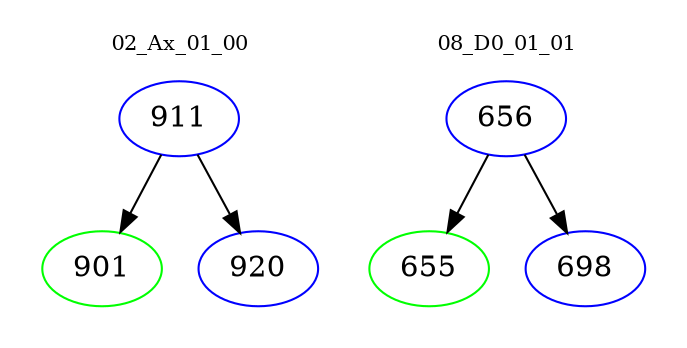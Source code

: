 digraph{
subgraph cluster_0 {
color = white
label = "02_Ax_01_00";
fontsize=10;
T0_911 [label="911", color="blue"]
T0_911 -> T0_901 [color="black"]
T0_901 [label="901", color="green"]
T0_911 -> T0_920 [color="black"]
T0_920 [label="920", color="blue"]
}
subgraph cluster_1 {
color = white
label = "08_D0_01_01";
fontsize=10;
T1_656 [label="656", color="blue"]
T1_656 -> T1_655 [color="black"]
T1_655 [label="655", color="green"]
T1_656 -> T1_698 [color="black"]
T1_698 [label="698", color="blue"]
}
}
